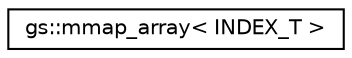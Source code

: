 digraph "Graphical Class Hierarchy"
{
 // LATEX_PDF_SIZE
  edge [fontname="Helvetica",fontsize="10",labelfontname="Helvetica",labelfontsize="10"];
  node [fontname="Helvetica",fontsize="10",shape=record];
  rankdir="LR";
  Node0 [label="gs::mmap_array\< INDEX_T \>",height=0.2,width=0.4,color="black", fillcolor="white", style="filled",URL="$classgs_1_1mmap__array.html",tooltip=" "];
}
